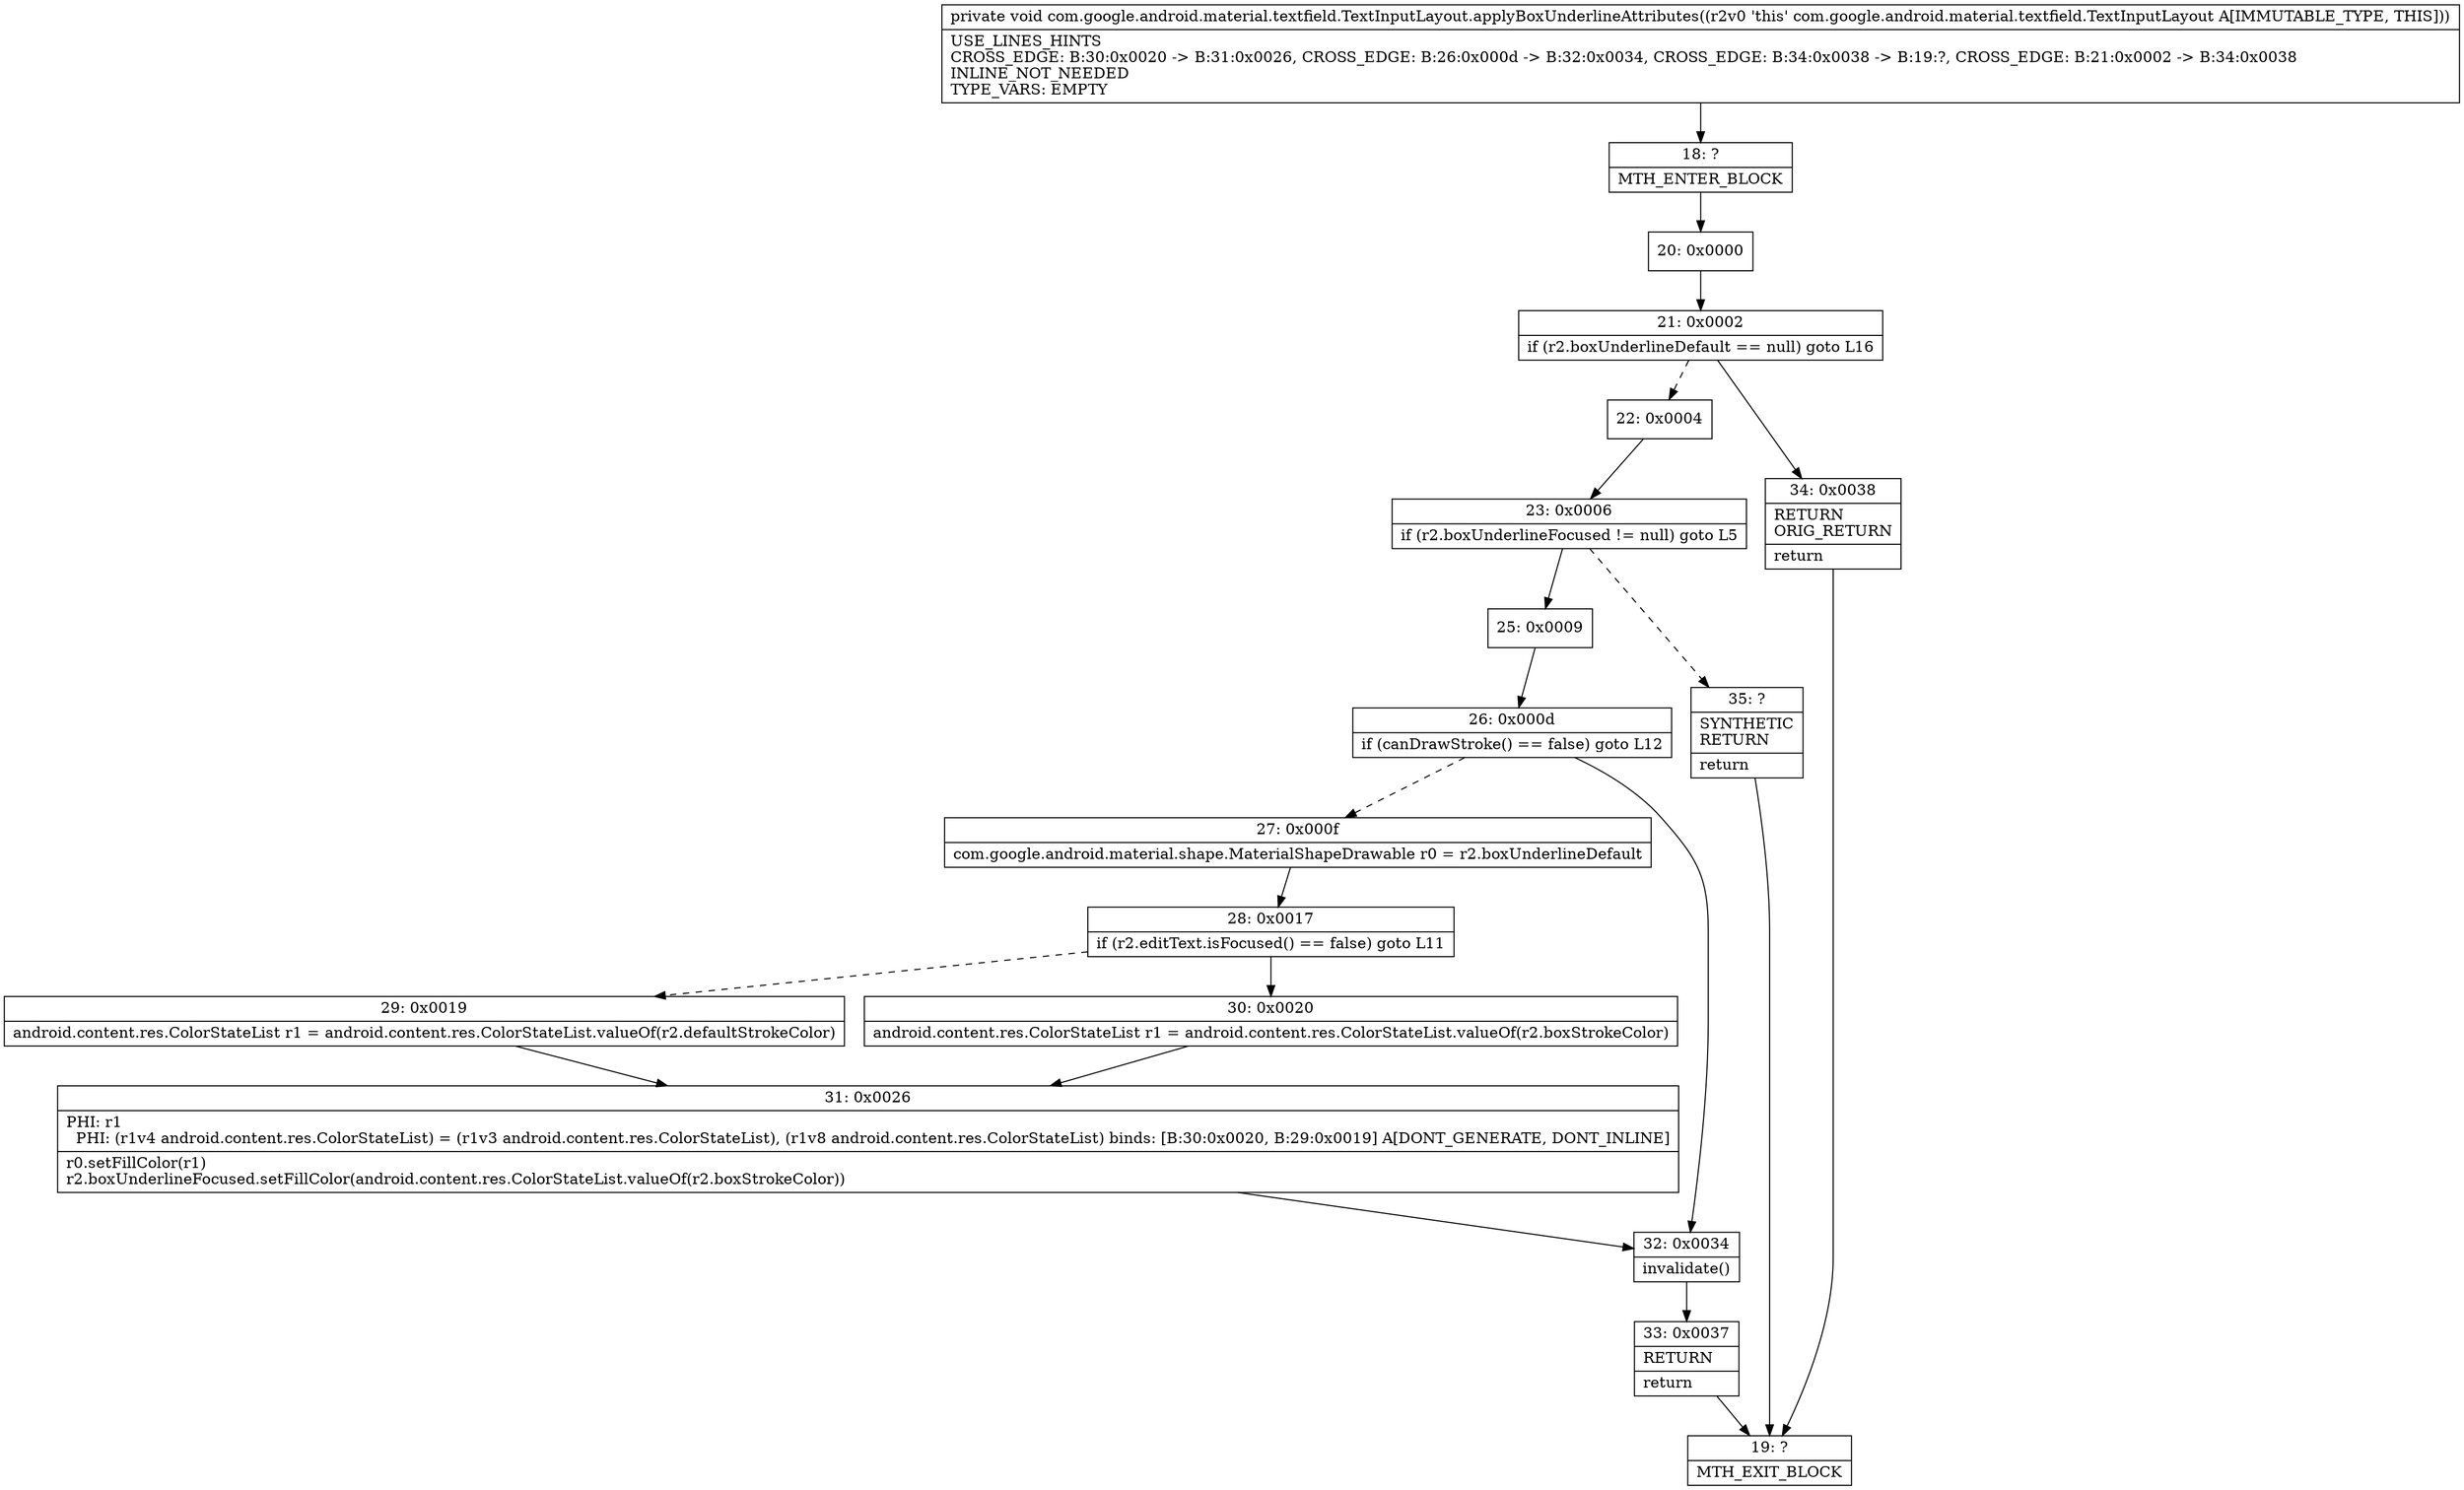 digraph "CFG forcom.google.android.material.textfield.TextInputLayout.applyBoxUnderlineAttributes()V" {
Node_18 [shape=record,label="{18\:\ ?|MTH_ENTER_BLOCK\l}"];
Node_20 [shape=record,label="{20\:\ 0x0000}"];
Node_21 [shape=record,label="{21\:\ 0x0002|if (r2.boxUnderlineDefault == null) goto L16\l}"];
Node_22 [shape=record,label="{22\:\ 0x0004}"];
Node_23 [shape=record,label="{23\:\ 0x0006|if (r2.boxUnderlineFocused != null) goto L5\l}"];
Node_25 [shape=record,label="{25\:\ 0x0009}"];
Node_26 [shape=record,label="{26\:\ 0x000d|if (canDrawStroke() == false) goto L12\l}"];
Node_27 [shape=record,label="{27\:\ 0x000f|com.google.android.material.shape.MaterialShapeDrawable r0 = r2.boxUnderlineDefault\l}"];
Node_28 [shape=record,label="{28\:\ 0x0017|if (r2.editText.isFocused() == false) goto L11\l}"];
Node_29 [shape=record,label="{29\:\ 0x0019|android.content.res.ColorStateList r1 = android.content.res.ColorStateList.valueOf(r2.defaultStrokeColor)\l}"];
Node_31 [shape=record,label="{31\:\ 0x0026|PHI: r1 \l  PHI: (r1v4 android.content.res.ColorStateList) = (r1v3 android.content.res.ColorStateList), (r1v8 android.content.res.ColorStateList) binds: [B:30:0x0020, B:29:0x0019] A[DONT_GENERATE, DONT_INLINE]\l|r0.setFillColor(r1)\lr2.boxUnderlineFocused.setFillColor(android.content.res.ColorStateList.valueOf(r2.boxStrokeColor))\l}"];
Node_30 [shape=record,label="{30\:\ 0x0020|android.content.res.ColorStateList r1 = android.content.res.ColorStateList.valueOf(r2.boxStrokeColor)\l}"];
Node_32 [shape=record,label="{32\:\ 0x0034|invalidate()\l}"];
Node_33 [shape=record,label="{33\:\ 0x0037|RETURN\l|return\l}"];
Node_19 [shape=record,label="{19\:\ ?|MTH_EXIT_BLOCK\l}"];
Node_35 [shape=record,label="{35\:\ ?|SYNTHETIC\lRETURN\l|return\l}"];
Node_34 [shape=record,label="{34\:\ 0x0038|RETURN\lORIG_RETURN\l|return\l}"];
MethodNode[shape=record,label="{private void com.google.android.material.textfield.TextInputLayout.applyBoxUnderlineAttributes((r2v0 'this' com.google.android.material.textfield.TextInputLayout A[IMMUTABLE_TYPE, THIS]))  | USE_LINES_HINTS\lCROSS_EDGE: B:30:0x0020 \-\> B:31:0x0026, CROSS_EDGE: B:26:0x000d \-\> B:32:0x0034, CROSS_EDGE: B:34:0x0038 \-\> B:19:?, CROSS_EDGE: B:21:0x0002 \-\> B:34:0x0038\lINLINE_NOT_NEEDED\lTYPE_VARS: EMPTY\l}"];
MethodNode -> Node_18;Node_18 -> Node_20;
Node_20 -> Node_21;
Node_21 -> Node_22[style=dashed];
Node_21 -> Node_34;
Node_22 -> Node_23;
Node_23 -> Node_25;
Node_23 -> Node_35[style=dashed];
Node_25 -> Node_26;
Node_26 -> Node_27[style=dashed];
Node_26 -> Node_32;
Node_27 -> Node_28;
Node_28 -> Node_29[style=dashed];
Node_28 -> Node_30;
Node_29 -> Node_31;
Node_31 -> Node_32;
Node_30 -> Node_31;
Node_32 -> Node_33;
Node_33 -> Node_19;
Node_35 -> Node_19;
Node_34 -> Node_19;
}

